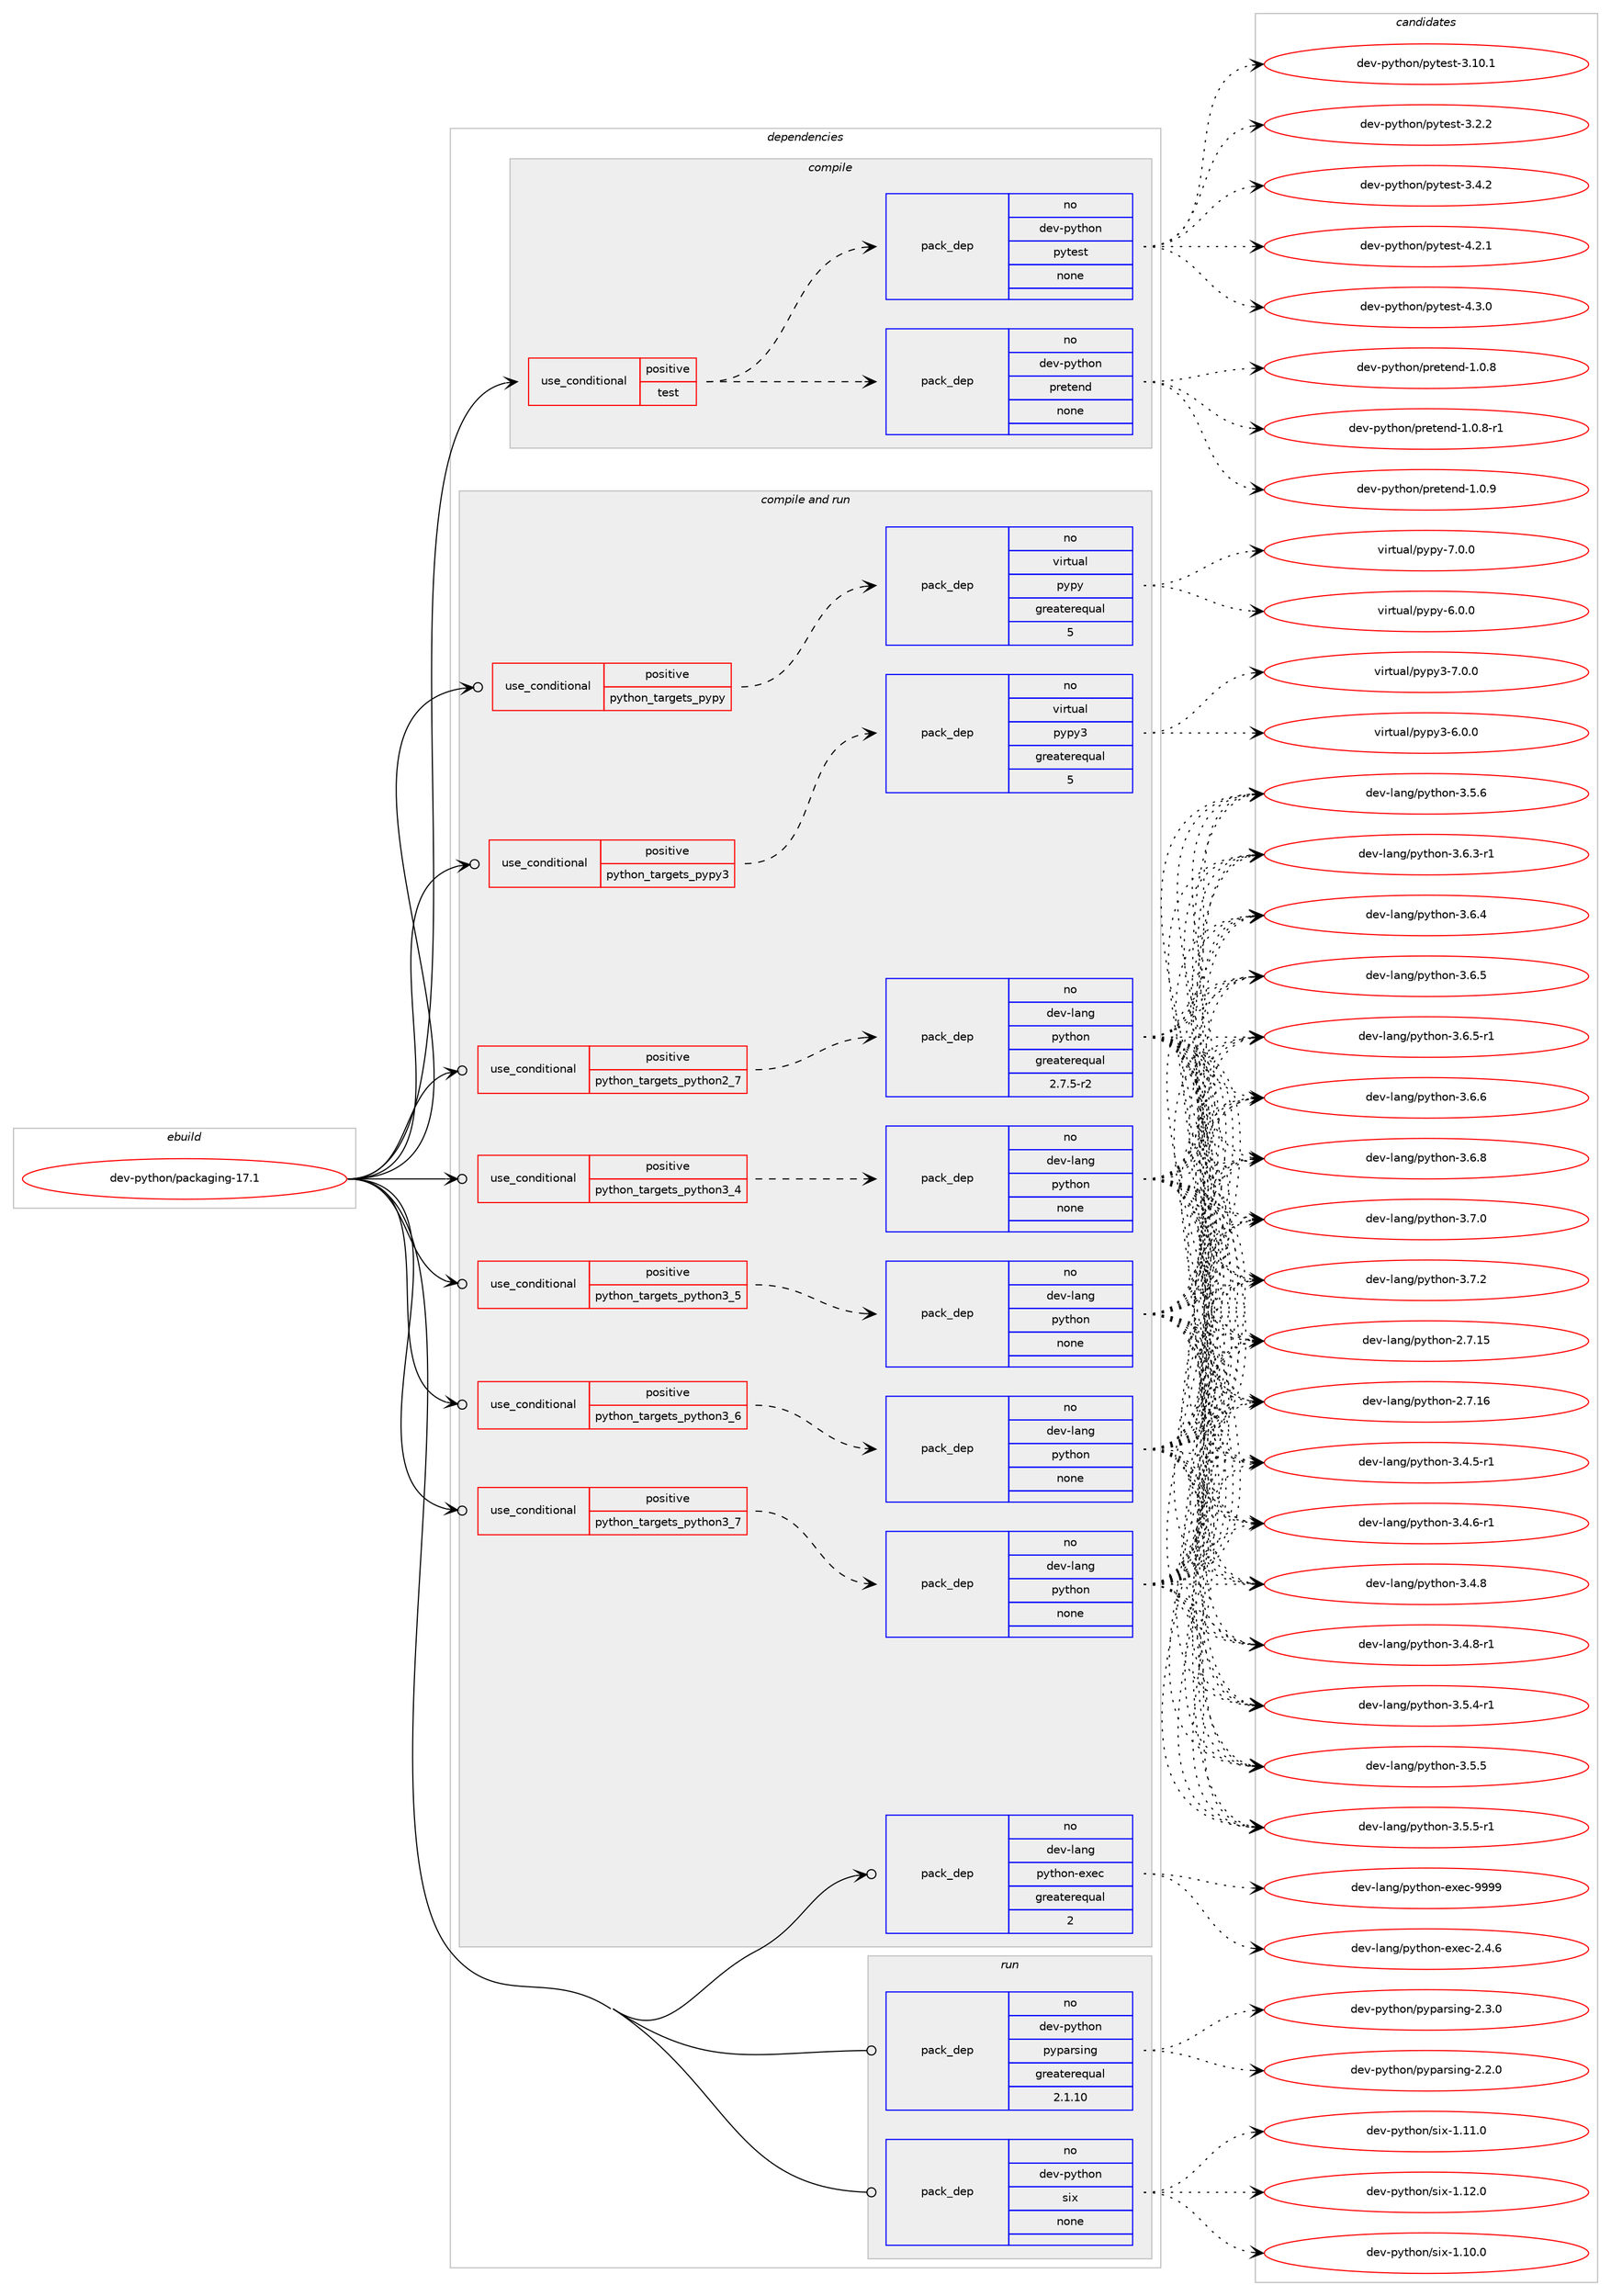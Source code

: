 digraph prolog {

# *************
# Graph options
# *************

newrank=true;
concentrate=true;
compound=true;
graph [rankdir=LR,fontname=Helvetica,fontsize=10,ranksep=1.5];#, ranksep=2.5, nodesep=0.2];
edge  [arrowhead=vee];
node  [fontname=Helvetica,fontsize=10];

# **********
# The ebuild
# **********

subgraph cluster_leftcol {
color=gray;
rank=same;
label=<<i>ebuild</i>>;
id [label="dev-python/packaging-17.1", color=red, width=4, href="../dev-python/packaging-17.1.svg"];
}

# ****************
# The dependencies
# ****************

subgraph cluster_midcol {
color=gray;
label=<<i>dependencies</i>>;
subgraph cluster_compile {
fillcolor="#eeeeee";
style=filled;
label=<<i>compile</i>>;
subgraph cond378872 {
dependency1423640 [label=<<TABLE BORDER="0" CELLBORDER="1" CELLSPACING="0" CELLPADDING="4"><TR><TD ROWSPAN="3" CELLPADDING="10">use_conditional</TD></TR><TR><TD>positive</TD></TR><TR><TD>test</TD></TR></TABLE>>, shape=none, color=red];
subgraph pack1021488 {
dependency1423641 [label=<<TABLE BORDER="0" CELLBORDER="1" CELLSPACING="0" CELLPADDING="4" WIDTH="220"><TR><TD ROWSPAN="6" CELLPADDING="30">pack_dep</TD></TR><TR><TD WIDTH="110">no</TD></TR><TR><TD>dev-python</TD></TR><TR><TD>pretend</TD></TR><TR><TD>none</TD></TR><TR><TD></TD></TR></TABLE>>, shape=none, color=blue];
}
dependency1423640:e -> dependency1423641:w [weight=20,style="dashed",arrowhead="vee"];
subgraph pack1021489 {
dependency1423642 [label=<<TABLE BORDER="0" CELLBORDER="1" CELLSPACING="0" CELLPADDING="4" WIDTH="220"><TR><TD ROWSPAN="6" CELLPADDING="30">pack_dep</TD></TR><TR><TD WIDTH="110">no</TD></TR><TR><TD>dev-python</TD></TR><TR><TD>pytest</TD></TR><TR><TD>none</TD></TR><TR><TD></TD></TR></TABLE>>, shape=none, color=blue];
}
dependency1423640:e -> dependency1423642:w [weight=20,style="dashed",arrowhead="vee"];
}
id:e -> dependency1423640:w [weight=20,style="solid",arrowhead="vee"];
}
subgraph cluster_compileandrun {
fillcolor="#eeeeee";
style=filled;
label=<<i>compile and run</i>>;
subgraph cond378873 {
dependency1423643 [label=<<TABLE BORDER="0" CELLBORDER="1" CELLSPACING="0" CELLPADDING="4"><TR><TD ROWSPAN="3" CELLPADDING="10">use_conditional</TD></TR><TR><TD>positive</TD></TR><TR><TD>python_targets_pypy</TD></TR></TABLE>>, shape=none, color=red];
subgraph pack1021490 {
dependency1423644 [label=<<TABLE BORDER="0" CELLBORDER="1" CELLSPACING="0" CELLPADDING="4" WIDTH="220"><TR><TD ROWSPAN="6" CELLPADDING="30">pack_dep</TD></TR><TR><TD WIDTH="110">no</TD></TR><TR><TD>virtual</TD></TR><TR><TD>pypy</TD></TR><TR><TD>greaterequal</TD></TR><TR><TD>5</TD></TR></TABLE>>, shape=none, color=blue];
}
dependency1423643:e -> dependency1423644:w [weight=20,style="dashed",arrowhead="vee"];
}
id:e -> dependency1423643:w [weight=20,style="solid",arrowhead="odotvee"];
subgraph cond378874 {
dependency1423645 [label=<<TABLE BORDER="0" CELLBORDER="1" CELLSPACING="0" CELLPADDING="4"><TR><TD ROWSPAN="3" CELLPADDING="10">use_conditional</TD></TR><TR><TD>positive</TD></TR><TR><TD>python_targets_pypy3</TD></TR></TABLE>>, shape=none, color=red];
subgraph pack1021491 {
dependency1423646 [label=<<TABLE BORDER="0" CELLBORDER="1" CELLSPACING="0" CELLPADDING="4" WIDTH="220"><TR><TD ROWSPAN="6" CELLPADDING="30">pack_dep</TD></TR><TR><TD WIDTH="110">no</TD></TR><TR><TD>virtual</TD></TR><TR><TD>pypy3</TD></TR><TR><TD>greaterequal</TD></TR><TR><TD>5</TD></TR></TABLE>>, shape=none, color=blue];
}
dependency1423645:e -> dependency1423646:w [weight=20,style="dashed",arrowhead="vee"];
}
id:e -> dependency1423645:w [weight=20,style="solid",arrowhead="odotvee"];
subgraph cond378875 {
dependency1423647 [label=<<TABLE BORDER="0" CELLBORDER="1" CELLSPACING="0" CELLPADDING="4"><TR><TD ROWSPAN="3" CELLPADDING="10">use_conditional</TD></TR><TR><TD>positive</TD></TR><TR><TD>python_targets_python2_7</TD></TR></TABLE>>, shape=none, color=red];
subgraph pack1021492 {
dependency1423648 [label=<<TABLE BORDER="0" CELLBORDER="1" CELLSPACING="0" CELLPADDING="4" WIDTH="220"><TR><TD ROWSPAN="6" CELLPADDING="30">pack_dep</TD></TR><TR><TD WIDTH="110">no</TD></TR><TR><TD>dev-lang</TD></TR><TR><TD>python</TD></TR><TR><TD>greaterequal</TD></TR><TR><TD>2.7.5-r2</TD></TR></TABLE>>, shape=none, color=blue];
}
dependency1423647:e -> dependency1423648:w [weight=20,style="dashed",arrowhead="vee"];
}
id:e -> dependency1423647:w [weight=20,style="solid",arrowhead="odotvee"];
subgraph cond378876 {
dependency1423649 [label=<<TABLE BORDER="0" CELLBORDER="1" CELLSPACING="0" CELLPADDING="4"><TR><TD ROWSPAN="3" CELLPADDING="10">use_conditional</TD></TR><TR><TD>positive</TD></TR><TR><TD>python_targets_python3_4</TD></TR></TABLE>>, shape=none, color=red];
subgraph pack1021493 {
dependency1423650 [label=<<TABLE BORDER="0" CELLBORDER="1" CELLSPACING="0" CELLPADDING="4" WIDTH="220"><TR><TD ROWSPAN="6" CELLPADDING="30">pack_dep</TD></TR><TR><TD WIDTH="110">no</TD></TR><TR><TD>dev-lang</TD></TR><TR><TD>python</TD></TR><TR><TD>none</TD></TR><TR><TD></TD></TR></TABLE>>, shape=none, color=blue];
}
dependency1423649:e -> dependency1423650:w [weight=20,style="dashed",arrowhead="vee"];
}
id:e -> dependency1423649:w [weight=20,style="solid",arrowhead="odotvee"];
subgraph cond378877 {
dependency1423651 [label=<<TABLE BORDER="0" CELLBORDER="1" CELLSPACING="0" CELLPADDING="4"><TR><TD ROWSPAN="3" CELLPADDING="10">use_conditional</TD></TR><TR><TD>positive</TD></TR><TR><TD>python_targets_python3_5</TD></TR></TABLE>>, shape=none, color=red];
subgraph pack1021494 {
dependency1423652 [label=<<TABLE BORDER="0" CELLBORDER="1" CELLSPACING="0" CELLPADDING="4" WIDTH="220"><TR><TD ROWSPAN="6" CELLPADDING="30">pack_dep</TD></TR><TR><TD WIDTH="110">no</TD></TR><TR><TD>dev-lang</TD></TR><TR><TD>python</TD></TR><TR><TD>none</TD></TR><TR><TD></TD></TR></TABLE>>, shape=none, color=blue];
}
dependency1423651:e -> dependency1423652:w [weight=20,style="dashed",arrowhead="vee"];
}
id:e -> dependency1423651:w [weight=20,style="solid",arrowhead="odotvee"];
subgraph cond378878 {
dependency1423653 [label=<<TABLE BORDER="0" CELLBORDER="1" CELLSPACING="0" CELLPADDING="4"><TR><TD ROWSPAN="3" CELLPADDING="10">use_conditional</TD></TR><TR><TD>positive</TD></TR><TR><TD>python_targets_python3_6</TD></TR></TABLE>>, shape=none, color=red];
subgraph pack1021495 {
dependency1423654 [label=<<TABLE BORDER="0" CELLBORDER="1" CELLSPACING="0" CELLPADDING="4" WIDTH="220"><TR><TD ROWSPAN="6" CELLPADDING="30">pack_dep</TD></TR><TR><TD WIDTH="110">no</TD></TR><TR><TD>dev-lang</TD></TR><TR><TD>python</TD></TR><TR><TD>none</TD></TR><TR><TD></TD></TR></TABLE>>, shape=none, color=blue];
}
dependency1423653:e -> dependency1423654:w [weight=20,style="dashed",arrowhead="vee"];
}
id:e -> dependency1423653:w [weight=20,style="solid",arrowhead="odotvee"];
subgraph cond378879 {
dependency1423655 [label=<<TABLE BORDER="0" CELLBORDER="1" CELLSPACING="0" CELLPADDING="4"><TR><TD ROWSPAN="3" CELLPADDING="10">use_conditional</TD></TR><TR><TD>positive</TD></TR><TR><TD>python_targets_python3_7</TD></TR></TABLE>>, shape=none, color=red];
subgraph pack1021496 {
dependency1423656 [label=<<TABLE BORDER="0" CELLBORDER="1" CELLSPACING="0" CELLPADDING="4" WIDTH="220"><TR><TD ROWSPAN="6" CELLPADDING="30">pack_dep</TD></TR><TR><TD WIDTH="110">no</TD></TR><TR><TD>dev-lang</TD></TR><TR><TD>python</TD></TR><TR><TD>none</TD></TR><TR><TD></TD></TR></TABLE>>, shape=none, color=blue];
}
dependency1423655:e -> dependency1423656:w [weight=20,style="dashed",arrowhead="vee"];
}
id:e -> dependency1423655:w [weight=20,style="solid",arrowhead="odotvee"];
subgraph pack1021497 {
dependency1423657 [label=<<TABLE BORDER="0" CELLBORDER="1" CELLSPACING="0" CELLPADDING="4" WIDTH="220"><TR><TD ROWSPAN="6" CELLPADDING="30">pack_dep</TD></TR><TR><TD WIDTH="110">no</TD></TR><TR><TD>dev-lang</TD></TR><TR><TD>python-exec</TD></TR><TR><TD>greaterequal</TD></TR><TR><TD>2</TD></TR></TABLE>>, shape=none, color=blue];
}
id:e -> dependency1423657:w [weight=20,style="solid",arrowhead="odotvee"];
}
subgraph cluster_run {
fillcolor="#eeeeee";
style=filled;
label=<<i>run</i>>;
subgraph pack1021498 {
dependency1423658 [label=<<TABLE BORDER="0" CELLBORDER="1" CELLSPACING="0" CELLPADDING="4" WIDTH="220"><TR><TD ROWSPAN="6" CELLPADDING="30">pack_dep</TD></TR><TR><TD WIDTH="110">no</TD></TR><TR><TD>dev-python</TD></TR><TR><TD>pyparsing</TD></TR><TR><TD>greaterequal</TD></TR><TR><TD>2.1.10</TD></TR></TABLE>>, shape=none, color=blue];
}
id:e -> dependency1423658:w [weight=20,style="solid",arrowhead="odot"];
subgraph pack1021499 {
dependency1423659 [label=<<TABLE BORDER="0" CELLBORDER="1" CELLSPACING="0" CELLPADDING="4" WIDTH="220"><TR><TD ROWSPAN="6" CELLPADDING="30">pack_dep</TD></TR><TR><TD WIDTH="110">no</TD></TR><TR><TD>dev-python</TD></TR><TR><TD>six</TD></TR><TR><TD>none</TD></TR><TR><TD></TD></TR></TABLE>>, shape=none, color=blue];
}
id:e -> dependency1423659:w [weight=20,style="solid",arrowhead="odot"];
}
}

# **************
# The candidates
# **************

subgraph cluster_choices {
rank=same;
color=gray;
label=<<i>candidates</i>>;

subgraph choice1021488 {
color=black;
nodesep=1;
choice1001011184511212111610411111047112114101116101110100454946484656 [label="dev-python/pretend-1.0.8", color=red, width=4,href="../dev-python/pretend-1.0.8.svg"];
choice10010111845112121116104111110471121141011161011101004549464846564511449 [label="dev-python/pretend-1.0.8-r1", color=red, width=4,href="../dev-python/pretend-1.0.8-r1.svg"];
choice1001011184511212111610411111047112114101116101110100454946484657 [label="dev-python/pretend-1.0.9", color=red, width=4,href="../dev-python/pretend-1.0.9.svg"];
dependency1423641:e -> choice1001011184511212111610411111047112114101116101110100454946484656:w [style=dotted,weight="100"];
dependency1423641:e -> choice10010111845112121116104111110471121141011161011101004549464846564511449:w [style=dotted,weight="100"];
dependency1423641:e -> choice1001011184511212111610411111047112114101116101110100454946484657:w [style=dotted,weight="100"];
}
subgraph choice1021489 {
color=black;
nodesep=1;
choice100101118451121211161041111104711212111610111511645514649484649 [label="dev-python/pytest-3.10.1", color=red, width=4,href="../dev-python/pytest-3.10.1.svg"];
choice1001011184511212111610411111047112121116101115116455146504650 [label="dev-python/pytest-3.2.2", color=red, width=4,href="../dev-python/pytest-3.2.2.svg"];
choice1001011184511212111610411111047112121116101115116455146524650 [label="dev-python/pytest-3.4.2", color=red, width=4,href="../dev-python/pytest-3.4.2.svg"];
choice1001011184511212111610411111047112121116101115116455246504649 [label="dev-python/pytest-4.2.1", color=red, width=4,href="../dev-python/pytest-4.2.1.svg"];
choice1001011184511212111610411111047112121116101115116455246514648 [label="dev-python/pytest-4.3.0", color=red, width=4,href="../dev-python/pytest-4.3.0.svg"];
dependency1423642:e -> choice100101118451121211161041111104711212111610111511645514649484649:w [style=dotted,weight="100"];
dependency1423642:e -> choice1001011184511212111610411111047112121116101115116455146504650:w [style=dotted,weight="100"];
dependency1423642:e -> choice1001011184511212111610411111047112121116101115116455146524650:w [style=dotted,weight="100"];
dependency1423642:e -> choice1001011184511212111610411111047112121116101115116455246504649:w [style=dotted,weight="100"];
dependency1423642:e -> choice1001011184511212111610411111047112121116101115116455246514648:w [style=dotted,weight="100"];
}
subgraph choice1021490 {
color=black;
nodesep=1;
choice1181051141161179710847112121112121455446484648 [label="virtual/pypy-6.0.0", color=red, width=4,href="../virtual/pypy-6.0.0.svg"];
choice1181051141161179710847112121112121455546484648 [label="virtual/pypy-7.0.0", color=red, width=4,href="../virtual/pypy-7.0.0.svg"];
dependency1423644:e -> choice1181051141161179710847112121112121455446484648:w [style=dotted,weight="100"];
dependency1423644:e -> choice1181051141161179710847112121112121455546484648:w [style=dotted,weight="100"];
}
subgraph choice1021491 {
color=black;
nodesep=1;
choice118105114116117971084711212111212151455446484648 [label="virtual/pypy3-6.0.0", color=red, width=4,href="../virtual/pypy3-6.0.0.svg"];
choice118105114116117971084711212111212151455546484648 [label="virtual/pypy3-7.0.0", color=red, width=4,href="../virtual/pypy3-7.0.0.svg"];
dependency1423646:e -> choice118105114116117971084711212111212151455446484648:w [style=dotted,weight="100"];
dependency1423646:e -> choice118105114116117971084711212111212151455546484648:w [style=dotted,weight="100"];
}
subgraph choice1021492 {
color=black;
nodesep=1;
choice10010111845108971101034711212111610411111045504655464953 [label="dev-lang/python-2.7.15", color=red, width=4,href="../dev-lang/python-2.7.15.svg"];
choice10010111845108971101034711212111610411111045504655464954 [label="dev-lang/python-2.7.16", color=red, width=4,href="../dev-lang/python-2.7.16.svg"];
choice1001011184510897110103471121211161041111104551465246534511449 [label="dev-lang/python-3.4.5-r1", color=red, width=4,href="../dev-lang/python-3.4.5-r1.svg"];
choice1001011184510897110103471121211161041111104551465246544511449 [label="dev-lang/python-3.4.6-r1", color=red, width=4,href="../dev-lang/python-3.4.6-r1.svg"];
choice100101118451089711010347112121116104111110455146524656 [label="dev-lang/python-3.4.8", color=red, width=4,href="../dev-lang/python-3.4.8.svg"];
choice1001011184510897110103471121211161041111104551465246564511449 [label="dev-lang/python-3.4.8-r1", color=red, width=4,href="../dev-lang/python-3.4.8-r1.svg"];
choice1001011184510897110103471121211161041111104551465346524511449 [label="dev-lang/python-3.5.4-r1", color=red, width=4,href="../dev-lang/python-3.5.4-r1.svg"];
choice100101118451089711010347112121116104111110455146534653 [label="dev-lang/python-3.5.5", color=red, width=4,href="../dev-lang/python-3.5.5.svg"];
choice1001011184510897110103471121211161041111104551465346534511449 [label="dev-lang/python-3.5.5-r1", color=red, width=4,href="../dev-lang/python-3.5.5-r1.svg"];
choice100101118451089711010347112121116104111110455146534654 [label="dev-lang/python-3.5.6", color=red, width=4,href="../dev-lang/python-3.5.6.svg"];
choice1001011184510897110103471121211161041111104551465446514511449 [label="dev-lang/python-3.6.3-r1", color=red, width=4,href="../dev-lang/python-3.6.3-r1.svg"];
choice100101118451089711010347112121116104111110455146544652 [label="dev-lang/python-3.6.4", color=red, width=4,href="../dev-lang/python-3.6.4.svg"];
choice100101118451089711010347112121116104111110455146544653 [label="dev-lang/python-3.6.5", color=red, width=4,href="../dev-lang/python-3.6.5.svg"];
choice1001011184510897110103471121211161041111104551465446534511449 [label="dev-lang/python-3.6.5-r1", color=red, width=4,href="../dev-lang/python-3.6.5-r1.svg"];
choice100101118451089711010347112121116104111110455146544654 [label="dev-lang/python-3.6.6", color=red, width=4,href="../dev-lang/python-3.6.6.svg"];
choice100101118451089711010347112121116104111110455146544656 [label="dev-lang/python-3.6.8", color=red, width=4,href="../dev-lang/python-3.6.8.svg"];
choice100101118451089711010347112121116104111110455146554648 [label="dev-lang/python-3.7.0", color=red, width=4,href="../dev-lang/python-3.7.0.svg"];
choice100101118451089711010347112121116104111110455146554650 [label="dev-lang/python-3.7.2", color=red, width=4,href="../dev-lang/python-3.7.2.svg"];
dependency1423648:e -> choice10010111845108971101034711212111610411111045504655464953:w [style=dotted,weight="100"];
dependency1423648:e -> choice10010111845108971101034711212111610411111045504655464954:w [style=dotted,weight="100"];
dependency1423648:e -> choice1001011184510897110103471121211161041111104551465246534511449:w [style=dotted,weight="100"];
dependency1423648:e -> choice1001011184510897110103471121211161041111104551465246544511449:w [style=dotted,weight="100"];
dependency1423648:e -> choice100101118451089711010347112121116104111110455146524656:w [style=dotted,weight="100"];
dependency1423648:e -> choice1001011184510897110103471121211161041111104551465246564511449:w [style=dotted,weight="100"];
dependency1423648:e -> choice1001011184510897110103471121211161041111104551465346524511449:w [style=dotted,weight="100"];
dependency1423648:e -> choice100101118451089711010347112121116104111110455146534653:w [style=dotted,weight="100"];
dependency1423648:e -> choice1001011184510897110103471121211161041111104551465346534511449:w [style=dotted,weight="100"];
dependency1423648:e -> choice100101118451089711010347112121116104111110455146534654:w [style=dotted,weight="100"];
dependency1423648:e -> choice1001011184510897110103471121211161041111104551465446514511449:w [style=dotted,weight="100"];
dependency1423648:e -> choice100101118451089711010347112121116104111110455146544652:w [style=dotted,weight="100"];
dependency1423648:e -> choice100101118451089711010347112121116104111110455146544653:w [style=dotted,weight="100"];
dependency1423648:e -> choice1001011184510897110103471121211161041111104551465446534511449:w [style=dotted,weight="100"];
dependency1423648:e -> choice100101118451089711010347112121116104111110455146544654:w [style=dotted,weight="100"];
dependency1423648:e -> choice100101118451089711010347112121116104111110455146544656:w [style=dotted,weight="100"];
dependency1423648:e -> choice100101118451089711010347112121116104111110455146554648:w [style=dotted,weight="100"];
dependency1423648:e -> choice100101118451089711010347112121116104111110455146554650:w [style=dotted,weight="100"];
}
subgraph choice1021493 {
color=black;
nodesep=1;
choice10010111845108971101034711212111610411111045504655464953 [label="dev-lang/python-2.7.15", color=red, width=4,href="../dev-lang/python-2.7.15.svg"];
choice10010111845108971101034711212111610411111045504655464954 [label="dev-lang/python-2.7.16", color=red, width=4,href="../dev-lang/python-2.7.16.svg"];
choice1001011184510897110103471121211161041111104551465246534511449 [label="dev-lang/python-3.4.5-r1", color=red, width=4,href="../dev-lang/python-3.4.5-r1.svg"];
choice1001011184510897110103471121211161041111104551465246544511449 [label="dev-lang/python-3.4.6-r1", color=red, width=4,href="../dev-lang/python-3.4.6-r1.svg"];
choice100101118451089711010347112121116104111110455146524656 [label="dev-lang/python-3.4.8", color=red, width=4,href="../dev-lang/python-3.4.8.svg"];
choice1001011184510897110103471121211161041111104551465246564511449 [label="dev-lang/python-3.4.8-r1", color=red, width=4,href="../dev-lang/python-3.4.8-r1.svg"];
choice1001011184510897110103471121211161041111104551465346524511449 [label="dev-lang/python-3.5.4-r1", color=red, width=4,href="../dev-lang/python-3.5.4-r1.svg"];
choice100101118451089711010347112121116104111110455146534653 [label="dev-lang/python-3.5.5", color=red, width=4,href="../dev-lang/python-3.5.5.svg"];
choice1001011184510897110103471121211161041111104551465346534511449 [label="dev-lang/python-3.5.5-r1", color=red, width=4,href="../dev-lang/python-3.5.5-r1.svg"];
choice100101118451089711010347112121116104111110455146534654 [label="dev-lang/python-3.5.6", color=red, width=4,href="../dev-lang/python-3.5.6.svg"];
choice1001011184510897110103471121211161041111104551465446514511449 [label="dev-lang/python-3.6.3-r1", color=red, width=4,href="../dev-lang/python-3.6.3-r1.svg"];
choice100101118451089711010347112121116104111110455146544652 [label="dev-lang/python-3.6.4", color=red, width=4,href="../dev-lang/python-3.6.4.svg"];
choice100101118451089711010347112121116104111110455146544653 [label="dev-lang/python-3.6.5", color=red, width=4,href="../dev-lang/python-3.6.5.svg"];
choice1001011184510897110103471121211161041111104551465446534511449 [label="dev-lang/python-3.6.5-r1", color=red, width=4,href="../dev-lang/python-3.6.5-r1.svg"];
choice100101118451089711010347112121116104111110455146544654 [label="dev-lang/python-3.6.6", color=red, width=4,href="../dev-lang/python-3.6.6.svg"];
choice100101118451089711010347112121116104111110455146544656 [label="dev-lang/python-3.6.8", color=red, width=4,href="../dev-lang/python-3.6.8.svg"];
choice100101118451089711010347112121116104111110455146554648 [label="dev-lang/python-3.7.0", color=red, width=4,href="../dev-lang/python-3.7.0.svg"];
choice100101118451089711010347112121116104111110455146554650 [label="dev-lang/python-3.7.2", color=red, width=4,href="../dev-lang/python-3.7.2.svg"];
dependency1423650:e -> choice10010111845108971101034711212111610411111045504655464953:w [style=dotted,weight="100"];
dependency1423650:e -> choice10010111845108971101034711212111610411111045504655464954:w [style=dotted,weight="100"];
dependency1423650:e -> choice1001011184510897110103471121211161041111104551465246534511449:w [style=dotted,weight="100"];
dependency1423650:e -> choice1001011184510897110103471121211161041111104551465246544511449:w [style=dotted,weight="100"];
dependency1423650:e -> choice100101118451089711010347112121116104111110455146524656:w [style=dotted,weight="100"];
dependency1423650:e -> choice1001011184510897110103471121211161041111104551465246564511449:w [style=dotted,weight="100"];
dependency1423650:e -> choice1001011184510897110103471121211161041111104551465346524511449:w [style=dotted,weight="100"];
dependency1423650:e -> choice100101118451089711010347112121116104111110455146534653:w [style=dotted,weight="100"];
dependency1423650:e -> choice1001011184510897110103471121211161041111104551465346534511449:w [style=dotted,weight="100"];
dependency1423650:e -> choice100101118451089711010347112121116104111110455146534654:w [style=dotted,weight="100"];
dependency1423650:e -> choice1001011184510897110103471121211161041111104551465446514511449:w [style=dotted,weight="100"];
dependency1423650:e -> choice100101118451089711010347112121116104111110455146544652:w [style=dotted,weight="100"];
dependency1423650:e -> choice100101118451089711010347112121116104111110455146544653:w [style=dotted,weight="100"];
dependency1423650:e -> choice1001011184510897110103471121211161041111104551465446534511449:w [style=dotted,weight="100"];
dependency1423650:e -> choice100101118451089711010347112121116104111110455146544654:w [style=dotted,weight="100"];
dependency1423650:e -> choice100101118451089711010347112121116104111110455146544656:w [style=dotted,weight="100"];
dependency1423650:e -> choice100101118451089711010347112121116104111110455146554648:w [style=dotted,weight="100"];
dependency1423650:e -> choice100101118451089711010347112121116104111110455146554650:w [style=dotted,weight="100"];
}
subgraph choice1021494 {
color=black;
nodesep=1;
choice10010111845108971101034711212111610411111045504655464953 [label="dev-lang/python-2.7.15", color=red, width=4,href="../dev-lang/python-2.7.15.svg"];
choice10010111845108971101034711212111610411111045504655464954 [label="dev-lang/python-2.7.16", color=red, width=4,href="../dev-lang/python-2.7.16.svg"];
choice1001011184510897110103471121211161041111104551465246534511449 [label="dev-lang/python-3.4.5-r1", color=red, width=4,href="../dev-lang/python-3.4.5-r1.svg"];
choice1001011184510897110103471121211161041111104551465246544511449 [label="dev-lang/python-3.4.6-r1", color=red, width=4,href="../dev-lang/python-3.4.6-r1.svg"];
choice100101118451089711010347112121116104111110455146524656 [label="dev-lang/python-3.4.8", color=red, width=4,href="../dev-lang/python-3.4.8.svg"];
choice1001011184510897110103471121211161041111104551465246564511449 [label="dev-lang/python-3.4.8-r1", color=red, width=4,href="../dev-lang/python-3.4.8-r1.svg"];
choice1001011184510897110103471121211161041111104551465346524511449 [label="dev-lang/python-3.5.4-r1", color=red, width=4,href="../dev-lang/python-3.5.4-r1.svg"];
choice100101118451089711010347112121116104111110455146534653 [label="dev-lang/python-3.5.5", color=red, width=4,href="../dev-lang/python-3.5.5.svg"];
choice1001011184510897110103471121211161041111104551465346534511449 [label="dev-lang/python-3.5.5-r1", color=red, width=4,href="../dev-lang/python-3.5.5-r1.svg"];
choice100101118451089711010347112121116104111110455146534654 [label="dev-lang/python-3.5.6", color=red, width=4,href="../dev-lang/python-3.5.6.svg"];
choice1001011184510897110103471121211161041111104551465446514511449 [label="dev-lang/python-3.6.3-r1", color=red, width=4,href="../dev-lang/python-3.6.3-r1.svg"];
choice100101118451089711010347112121116104111110455146544652 [label="dev-lang/python-3.6.4", color=red, width=4,href="../dev-lang/python-3.6.4.svg"];
choice100101118451089711010347112121116104111110455146544653 [label="dev-lang/python-3.6.5", color=red, width=4,href="../dev-lang/python-3.6.5.svg"];
choice1001011184510897110103471121211161041111104551465446534511449 [label="dev-lang/python-3.6.5-r1", color=red, width=4,href="../dev-lang/python-3.6.5-r1.svg"];
choice100101118451089711010347112121116104111110455146544654 [label="dev-lang/python-3.6.6", color=red, width=4,href="../dev-lang/python-3.6.6.svg"];
choice100101118451089711010347112121116104111110455146544656 [label="dev-lang/python-3.6.8", color=red, width=4,href="../dev-lang/python-3.6.8.svg"];
choice100101118451089711010347112121116104111110455146554648 [label="dev-lang/python-3.7.0", color=red, width=4,href="../dev-lang/python-3.7.0.svg"];
choice100101118451089711010347112121116104111110455146554650 [label="dev-lang/python-3.7.2", color=red, width=4,href="../dev-lang/python-3.7.2.svg"];
dependency1423652:e -> choice10010111845108971101034711212111610411111045504655464953:w [style=dotted,weight="100"];
dependency1423652:e -> choice10010111845108971101034711212111610411111045504655464954:w [style=dotted,weight="100"];
dependency1423652:e -> choice1001011184510897110103471121211161041111104551465246534511449:w [style=dotted,weight="100"];
dependency1423652:e -> choice1001011184510897110103471121211161041111104551465246544511449:w [style=dotted,weight="100"];
dependency1423652:e -> choice100101118451089711010347112121116104111110455146524656:w [style=dotted,weight="100"];
dependency1423652:e -> choice1001011184510897110103471121211161041111104551465246564511449:w [style=dotted,weight="100"];
dependency1423652:e -> choice1001011184510897110103471121211161041111104551465346524511449:w [style=dotted,weight="100"];
dependency1423652:e -> choice100101118451089711010347112121116104111110455146534653:w [style=dotted,weight="100"];
dependency1423652:e -> choice1001011184510897110103471121211161041111104551465346534511449:w [style=dotted,weight="100"];
dependency1423652:e -> choice100101118451089711010347112121116104111110455146534654:w [style=dotted,weight="100"];
dependency1423652:e -> choice1001011184510897110103471121211161041111104551465446514511449:w [style=dotted,weight="100"];
dependency1423652:e -> choice100101118451089711010347112121116104111110455146544652:w [style=dotted,weight="100"];
dependency1423652:e -> choice100101118451089711010347112121116104111110455146544653:w [style=dotted,weight="100"];
dependency1423652:e -> choice1001011184510897110103471121211161041111104551465446534511449:w [style=dotted,weight="100"];
dependency1423652:e -> choice100101118451089711010347112121116104111110455146544654:w [style=dotted,weight="100"];
dependency1423652:e -> choice100101118451089711010347112121116104111110455146544656:w [style=dotted,weight="100"];
dependency1423652:e -> choice100101118451089711010347112121116104111110455146554648:w [style=dotted,weight="100"];
dependency1423652:e -> choice100101118451089711010347112121116104111110455146554650:w [style=dotted,weight="100"];
}
subgraph choice1021495 {
color=black;
nodesep=1;
choice10010111845108971101034711212111610411111045504655464953 [label="dev-lang/python-2.7.15", color=red, width=4,href="../dev-lang/python-2.7.15.svg"];
choice10010111845108971101034711212111610411111045504655464954 [label="dev-lang/python-2.7.16", color=red, width=4,href="../dev-lang/python-2.7.16.svg"];
choice1001011184510897110103471121211161041111104551465246534511449 [label="dev-lang/python-3.4.5-r1", color=red, width=4,href="../dev-lang/python-3.4.5-r1.svg"];
choice1001011184510897110103471121211161041111104551465246544511449 [label="dev-lang/python-3.4.6-r1", color=red, width=4,href="../dev-lang/python-3.4.6-r1.svg"];
choice100101118451089711010347112121116104111110455146524656 [label="dev-lang/python-3.4.8", color=red, width=4,href="../dev-lang/python-3.4.8.svg"];
choice1001011184510897110103471121211161041111104551465246564511449 [label="dev-lang/python-3.4.8-r1", color=red, width=4,href="../dev-lang/python-3.4.8-r1.svg"];
choice1001011184510897110103471121211161041111104551465346524511449 [label="dev-lang/python-3.5.4-r1", color=red, width=4,href="../dev-lang/python-3.5.4-r1.svg"];
choice100101118451089711010347112121116104111110455146534653 [label="dev-lang/python-3.5.5", color=red, width=4,href="../dev-lang/python-3.5.5.svg"];
choice1001011184510897110103471121211161041111104551465346534511449 [label="dev-lang/python-3.5.5-r1", color=red, width=4,href="../dev-lang/python-3.5.5-r1.svg"];
choice100101118451089711010347112121116104111110455146534654 [label="dev-lang/python-3.5.6", color=red, width=4,href="../dev-lang/python-3.5.6.svg"];
choice1001011184510897110103471121211161041111104551465446514511449 [label="dev-lang/python-3.6.3-r1", color=red, width=4,href="../dev-lang/python-3.6.3-r1.svg"];
choice100101118451089711010347112121116104111110455146544652 [label="dev-lang/python-3.6.4", color=red, width=4,href="../dev-lang/python-3.6.4.svg"];
choice100101118451089711010347112121116104111110455146544653 [label="dev-lang/python-3.6.5", color=red, width=4,href="../dev-lang/python-3.6.5.svg"];
choice1001011184510897110103471121211161041111104551465446534511449 [label="dev-lang/python-3.6.5-r1", color=red, width=4,href="../dev-lang/python-3.6.5-r1.svg"];
choice100101118451089711010347112121116104111110455146544654 [label="dev-lang/python-3.6.6", color=red, width=4,href="../dev-lang/python-3.6.6.svg"];
choice100101118451089711010347112121116104111110455146544656 [label="dev-lang/python-3.6.8", color=red, width=4,href="../dev-lang/python-3.6.8.svg"];
choice100101118451089711010347112121116104111110455146554648 [label="dev-lang/python-3.7.0", color=red, width=4,href="../dev-lang/python-3.7.0.svg"];
choice100101118451089711010347112121116104111110455146554650 [label="dev-lang/python-3.7.2", color=red, width=4,href="../dev-lang/python-3.7.2.svg"];
dependency1423654:e -> choice10010111845108971101034711212111610411111045504655464953:w [style=dotted,weight="100"];
dependency1423654:e -> choice10010111845108971101034711212111610411111045504655464954:w [style=dotted,weight="100"];
dependency1423654:e -> choice1001011184510897110103471121211161041111104551465246534511449:w [style=dotted,weight="100"];
dependency1423654:e -> choice1001011184510897110103471121211161041111104551465246544511449:w [style=dotted,weight="100"];
dependency1423654:e -> choice100101118451089711010347112121116104111110455146524656:w [style=dotted,weight="100"];
dependency1423654:e -> choice1001011184510897110103471121211161041111104551465246564511449:w [style=dotted,weight="100"];
dependency1423654:e -> choice1001011184510897110103471121211161041111104551465346524511449:w [style=dotted,weight="100"];
dependency1423654:e -> choice100101118451089711010347112121116104111110455146534653:w [style=dotted,weight="100"];
dependency1423654:e -> choice1001011184510897110103471121211161041111104551465346534511449:w [style=dotted,weight="100"];
dependency1423654:e -> choice100101118451089711010347112121116104111110455146534654:w [style=dotted,weight="100"];
dependency1423654:e -> choice1001011184510897110103471121211161041111104551465446514511449:w [style=dotted,weight="100"];
dependency1423654:e -> choice100101118451089711010347112121116104111110455146544652:w [style=dotted,weight="100"];
dependency1423654:e -> choice100101118451089711010347112121116104111110455146544653:w [style=dotted,weight="100"];
dependency1423654:e -> choice1001011184510897110103471121211161041111104551465446534511449:w [style=dotted,weight="100"];
dependency1423654:e -> choice100101118451089711010347112121116104111110455146544654:w [style=dotted,weight="100"];
dependency1423654:e -> choice100101118451089711010347112121116104111110455146544656:w [style=dotted,weight="100"];
dependency1423654:e -> choice100101118451089711010347112121116104111110455146554648:w [style=dotted,weight="100"];
dependency1423654:e -> choice100101118451089711010347112121116104111110455146554650:w [style=dotted,weight="100"];
}
subgraph choice1021496 {
color=black;
nodesep=1;
choice10010111845108971101034711212111610411111045504655464953 [label="dev-lang/python-2.7.15", color=red, width=4,href="../dev-lang/python-2.7.15.svg"];
choice10010111845108971101034711212111610411111045504655464954 [label="dev-lang/python-2.7.16", color=red, width=4,href="../dev-lang/python-2.7.16.svg"];
choice1001011184510897110103471121211161041111104551465246534511449 [label="dev-lang/python-3.4.5-r1", color=red, width=4,href="../dev-lang/python-3.4.5-r1.svg"];
choice1001011184510897110103471121211161041111104551465246544511449 [label="dev-lang/python-3.4.6-r1", color=red, width=4,href="../dev-lang/python-3.4.6-r1.svg"];
choice100101118451089711010347112121116104111110455146524656 [label="dev-lang/python-3.4.8", color=red, width=4,href="../dev-lang/python-3.4.8.svg"];
choice1001011184510897110103471121211161041111104551465246564511449 [label="dev-lang/python-3.4.8-r1", color=red, width=4,href="../dev-lang/python-3.4.8-r1.svg"];
choice1001011184510897110103471121211161041111104551465346524511449 [label="dev-lang/python-3.5.4-r1", color=red, width=4,href="../dev-lang/python-3.5.4-r1.svg"];
choice100101118451089711010347112121116104111110455146534653 [label="dev-lang/python-3.5.5", color=red, width=4,href="../dev-lang/python-3.5.5.svg"];
choice1001011184510897110103471121211161041111104551465346534511449 [label="dev-lang/python-3.5.5-r1", color=red, width=4,href="../dev-lang/python-3.5.5-r1.svg"];
choice100101118451089711010347112121116104111110455146534654 [label="dev-lang/python-3.5.6", color=red, width=4,href="../dev-lang/python-3.5.6.svg"];
choice1001011184510897110103471121211161041111104551465446514511449 [label="dev-lang/python-3.6.3-r1", color=red, width=4,href="../dev-lang/python-3.6.3-r1.svg"];
choice100101118451089711010347112121116104111110455146544652 [label="dev-lang/python-3.6.4", color=red, width=4,href="../dev-lang/python-3.6.4.svg"];
choice100101118451089711010347112121116104111110455146544653 [label="dev-lang/python-3.6.5", color=red, width=4,href="../dev-lang/python-3.6.5.svg"];
choice1001011184510897110103471121211161041111104551465446534511449 [label="dev-lang/python-3.6.5-r1", color=red, width=4,href="../dev-lang/python-3.6.5-r1.svg"];
choice100101118451089711010347112121116104111110455146544654 [label="dev-lang/python-3.6.6", color=red, width=4,href="../dev-lang/python-3.6.6.svg"];
choice100101118451089711010347112121116104111110455146544656 [label="dev-lang/python-3.6.8", color=red, width=4,href="../dev-lang/python-3.6.8.svg"];
choice100101118451089711010347112121116104111110455146554648 [label="dev-lang/python-3.7.0", color=red, width=4,href="../dev-lang/python-3.7.0.svg"];
choice100101118451089711010347112121116104111110455146554650 [label="dev-lang/python-3.7.2", color=red, width=4,href="../dev-lang/python-3.7.2.svg"];
dependency1423656:e -> choice10010111845108971101034711212111610411111045504655464953:w [style=dotted,weight="100"];
dependency1423656:e -> choice10010111845108971101034711212111610411111045504655464954:w [style=dotted,weight="100"];
dependency1423656:e -> choice1001011184510897110103471121211161041111104551465246534511449:w [style=dotted,weight="100"];
dependency1423656:e -> choice1001011184510897110103471121211161041111104551465246544511449:w [style=dotted,weight="100"];
dependency1423656:e -> choice100101118451089711010347112121116104111110455146524656:w [style=dotted,weight="100"];
dependency1423656:e -> choice1001011184510897110103471121211161041111104551465246564511449:w [style=dotted,weight="100"];
dependency1423656:e -> choice1001011184510897110103471121211161041111104551465346524511449:w [style=dotted,weight="100"];
dependency1423656:e -> choice100101118451089711010347112121116104111110455146534653:w [style=dotted,weight="100"];
dependency1423656:e -> choice1001011184510897110103471121211161041111104551465346534511449:w [style=dotted,weight="100"];
dependency1423656:e -> choice100101118451089711010347112121116104111110455146534654:w [style=dotted,weight="100"];
dependency1423656:e -> choice1001011184510897110103471121211161041111104551465446514511449:w [style=dotted,weight="100"];
dependency1423656:e -> choice100101118451089711010347112121116104111110455146544652:w [style=dotted,weight="100"];
dependency1423656:e -> choice100101118451089711010347112121116104111110455146544653:w [style=dotted,weight="100"];
dependency1423656:e -> choice1001011184510897110103471121211161041111104551465446534511449:w [style=dotted,weight="100"];
dependency1423656:e -> choice100101118451089711010347112121116104111110455146544654:w [style=dotted,weight="100"];
dependency1423656:e -> choice100101118451089711010347112121116104111110455146544656:w [style=dotted,weight="100"];
dependency1423656:e -> choice100101118451089711010347112121116104111110455146554648:w [style=dotted,weight="100"];
dependency1423656:e -> choice100101118451089711010347112121116104111110455146554650:w [style=dotted,weight="100"];
}
subgraph choice1021497 {
color=black;
nodesep=1;
choice1001011184510897110103471121211161041111104510112010199455046524654 [label="dev-lang/python-exec-2.4.6", color=red, width=4,href="../dev-lang/python-exec-2.4.6.svg"];
choice10010111845108971101034711212111610411111045101120101994557575757 [label="dev-lang/python-exec-9999", color=red, width=4,href="../dev-lang/python-exec-9999.svg"];
dependency1423657:e -> choice1001011184510897110103471121211161041111104510112010199455046524654:w [style=dotted,weight="100"];
dependency1423657:e -> choice10010111845108971101034711212111610411111045101120101994557575757:w [style=dotted,weight="100"];
}
subgraph choice1021498 {
color=black;
nodesep=1;
choice100101118451121211161041111104711212111297114115105110103455046504648 [label="dev-python/pyparsing-2.2.0", color=red, width=4,href="../dev-python/pyparsing-2.2.0.svg"];
choice100101118451121211161041111104711212111297114115105110103455046514648 [label="dev-python/pyparsing-2.3.0", color=red, width=4,href="../dev-python/pyparsing-2.3.0.svg"];
dependency1423658:e -> choice100101118451121211161041111104711212111297114115105110103455046504648:w [style=dotted,weight="100"];
dependency1423658:e -> choice100101118451121211161041111104711212111297114115105110103455046514648:w [style=dotted,weight="100"];
}
subgraph choice1021499 {
color=black;
nodesep=1;
choice100101118451121211161041111104711510512045494649484648 [label="dev-python/six-1.10.0", color=red, width=4,href="../dev-python/six-1.10.0.svg"];
choice100101118451121211161041111104711510512045494649494648 [label="dev-python/six-1.11.0", color=red, width=4,href="../dev-python/six-1.11.0.svg"];
choice100101118451121211161041111104711510512045494649504648 [label="dev-python/six-1.12.0", color=red, width=4,href="../dev-python/six-1.12.0.svg"];
dependency1423659:e -> choice100101118451121211161041111104711510512045494649484648:w [style=dotted,weight="100"];
dependency1423659:e -> choice100101118451121211161041111104711510512045494649494648:w [style=dotted,weight="100"];
dependency1423659:e -> choice100101118451121211161041111104711510512045494649504648:w [style=dotted,weight="100"];
}
}

}
